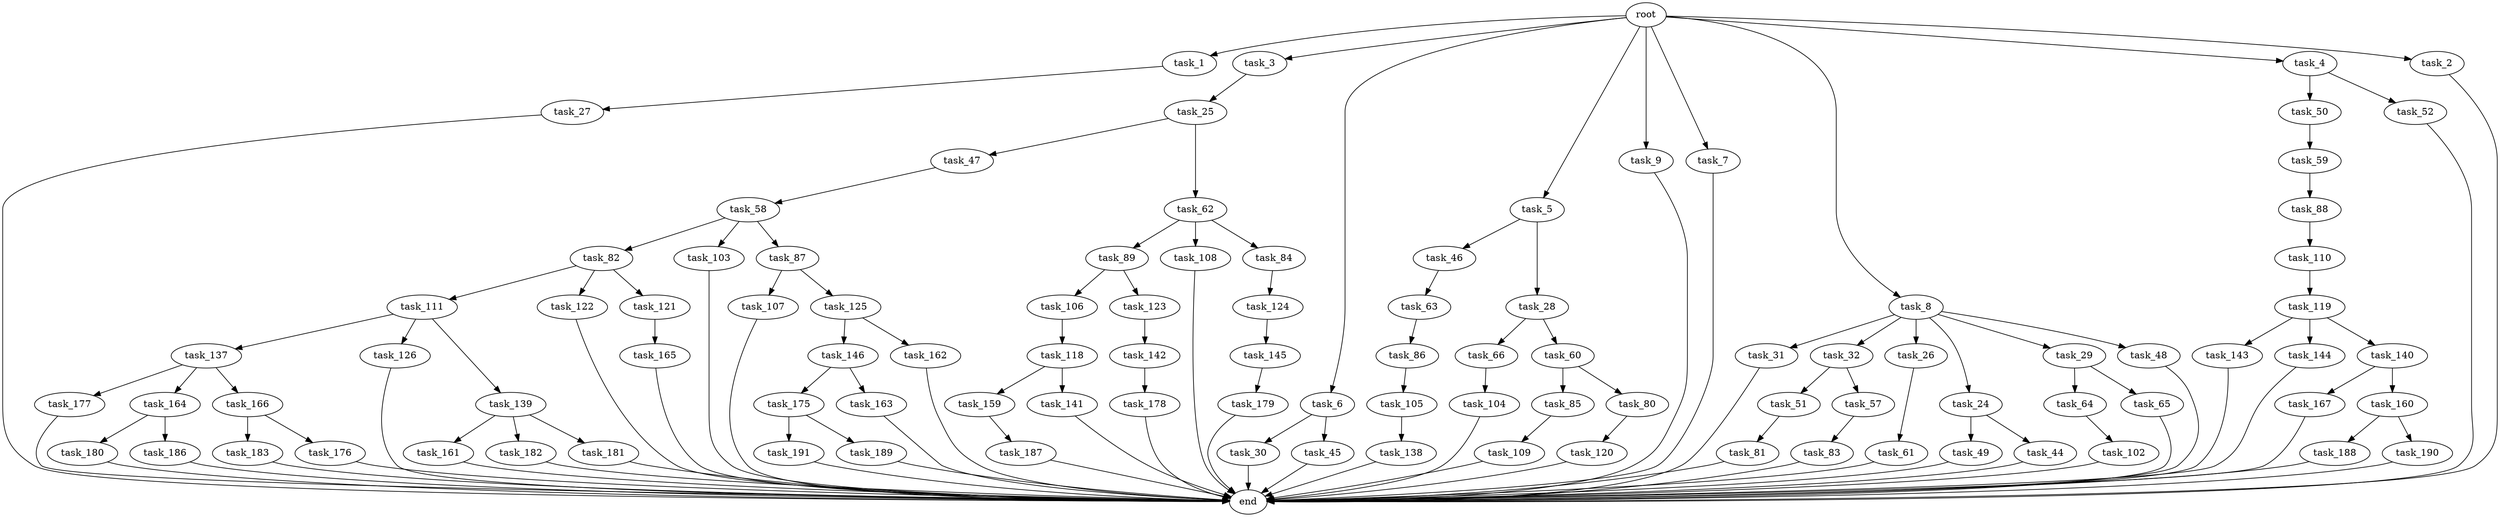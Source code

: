 digraph G {
  task_110 [size="77309411328.000000"];
  task_31 [size="309237645312.000000"];
  task_47 [size="858993459200.000000"];
  task_62 [size="858993459200.000000"];
  task_167 [size="214748364800.000000"];
  task_106 [size="695784701952.000000"];
  task_177 [size="858993459200.000000"];
  task_102 [size="34359738368.000000"];
  task_165 [size="420906795008.000000"];
  task_32 [size="309237645312.000000"];
  task_159 [size="34359738368.000000"];
  task_123 [size="695784701952.000000"];
  task_30 [size="858993459200.000000"];
  task_111 [size="420906795008.000000"];
  end [size="0.000000"];
  task_27 [size="549755813888.000000"];
  task_164 [size="858993459200.000000"];
  task_104 [size="34359738368.000000"];
  task_138 [size="309237645312.000000"];
  task_143 [size="34359738368.000000"];
  task_122 [size="420906795008.000000"];
  task_1 [size="1024.000000"];
  task_66 [size="214748364800.000000"];
  task_61 [size="137438953472.000000"];
  task_3 [size="1024.000000"];
  task_6 [size="1024.000000"];
  task_161 [size="309237645312.000000"];
  task_119 [size="214748364800.000000"];
  task_85 [size="695784701952.000000"];
  task_160 [size="214748364800.000000"];
  task_26 [size="309237645312.000000"];
  task_5 [size="1024.000000"];
  task_141 [size="34359738368.000000"];
  task_25 [size="34359738368.000000"];
  task_145 [size="77309411328.000000"];
  task_166 [size="858993459200.000000"];
  task_80 [size="695784701952.000000"];
  task_183 [size="137438953472.000000"];
  task_188 [size="214748364800.000000"];
  task_51 [size="214748364800.000000"];
  task_146 [size="420906795008.000000"];
  task_24 [size="309237645312.000000"];
  task_9 [size="1024.000000"];
  task_105 [size="858993459200.000000"];
  task_29 [size="309237645312.000000"];
  task_182 [size="309237645312.000000"];
  task_176 [size="137438953472.000000"];
  task_179 [size="420906795008.000000"];
  task_82 [size="77309411328.000000"];
  task_89 [size="695784701952.000000"];
  task_64 [size="34359738368.000000"];
  task_144 [size="34359738368.000000"];
  task_191 [size="549755813888.000000"];
  task_180 [size="695784701952.000000"];
  task_108 [size="695784701952.000000"];
  task_103 [size="77309411328.000000"];
  task_186 [size="695784701952.000000"];
  task_120 [size="695784701952.000000"];
  task_118 [size="214748364800.000000"];
  task_46 [size="420906795008.000000"];
  task_57 [size="214748364800.000000"];
  task_121 [size="420906795008.000000"];
  task_84 [size="695784701952.000000"];
  task_175 [size="77309411328.000000"];
  task_137 [size="858993459200.000000"];
  task_189 [size="549755813888.000000"];
  task_187 [size="34359738368.000000"];
  task_107 [size="309237645312.000000"];
  task_88 [size="858993459200.000000"];
  root [size="0.000000"];
  task_60 [size="214748364800.000000"];
  task_83 [size="77309411328.000000"];
  task_126 [size="858993459200.000000"];
  task_7 [size="1024.000000"];
  task_48 [size="309237645312.000000"];
  task_45 [size="858993459200.000000"];
  task_81 [size="34359738368.000000"];
  task_50 [size="549755813888.000000"];
  task_28 [size="420906795008.000000"];
  task_58 [size="549755813888.000000"];
  task_49 [size="77309411328.000000"];
  task_125 [size="309237645312.000000"];
  task_124 [size="137438953472.000000"];
  task_59 [size="309237645312.000000"];
  task_8 [size="1024.000000"];
  task_139 [size="858993459200.000000"];
  task_44 [size="77309411328.000000"];
  task_163 [size="77309411328.000000"];
  task_142 [size="214748364800.000000"];
  task_181 [size="309237645312.000000"];
  task_87 [size="77309411328.000000"];
  task_52 [size="549755813888.000000"];
  task_140 [size="34359738368.000000"];
  task_4 [size="1024.000000"];
  task_63 [size="695784701952.000000"];
  task_190 [size="214748364800.000000"];
  task_109 [size="549755813888.000000"];
  task_86 [size="858993459200.000000"];
  task_2 [size="1024.000000"];
  task_178 [size="695784701952.000000"];
  task_162 [size="420906795008.000000"];
  task_65 [size="34359738368.000000"];

  task_110 -> task_119 [size="209715200.000000"];
  task_31 -> end [size="1.000000"];
  task_47 -> task_58 [size="536870912.000000"];
  task_62 -> task_89 [size="679477248.000000"];
  task_62 -> task_84 [size="679477248.000000"];
  task_62 -> task_108 [size="679477248.000000"];
  task_167 -> end [size="1.000000"];
  task_106 -> task_118 [size="209715200.000000"];
  task_177 -> end [size="1.000000"];
  task_102 -> end [size="1.000000"];
  task_165 -> end [size="1.000000"];
  task_32 -> task_51 [size="209715200.000000"];
  task_32 -> task_57 [size="209715200.000000"];
  task_159 -> task_187 [size="33554432.000000"];
  task_123 -> task_142 [size="209715200.000000"];
  task_30 -> end [size="1.000000"];
  task_111 -> task_137 [size="838860800.000000"];
  task_111 -> task_126 [size="838860800.000000"];
  task_111 -> task_139 [size="838860800.000000"];
  task_27 -> end [size="1.000000"];
  task_164 -> task_180 [size="679477248.000000"];
  task_164 -> task_186 [size="679477248.000000"];
  task_104 -> end [size="1.000000"];
  task_138 -> end [size="1.000000"];
  task_143 -> end [size="1.000000"];
  task_122 -> end [size="1.000000"];
  task_1 -> task_27 [size="536870912.000000"];
  task_66 -> task_104 [size="33554432.000000"];
  task_61 -> end [size="1.000000"];
  task_3 -> task_25 [size="33554432.000000"];
  task_6 -> task_30 [size="838860800.000000"];
  task_6 -> task_45 [size="838860800.000000"];
  task_161 -> end [size="1.000000"];
  task_119 -> task_143 [size="33554432.000000"];
  task_119 -> task_140 [size="33554432.000000"];
  task_119 -> task_144 [size="33554432.000000"];
  task_85 -> task_109 [size="536870912.000000"];
  task_160 -> task_190 [size="209715200.000000"];
  task_160 -> task_188 [size="209715200.000000"];
  task_26 -> task_61 [size="134217728.000000"];
  task_5 -> task_46 [size="411041792.000000"];
  task_5 -> task_28 [size="411041792.000000"];
  task_141 -> end [size="1.000000"];
  task_25 -> task_62 [size="838860800.000000"];
  task_25 -> task_47 [size="838860800.000000"];
  task_145 -> task_179 [size="411041792.000000"];
  task_166 -> task_176 [size="134217728.000000"];
  task_166 -> task_183 [size="134217728.000000"];
  task_80 -> task_120 [size="679477248.000000"];
  task_183 -> end [size="1.000000"];
  task_188 -> end [size="1.000000"];
  task_51 -> task_81 [size="33554432.000000"];
  task_146 -> task_163 [size="75497472.000000"];
  task_146 -> task_175 [size="75497472.000000"];
  task_24 -> task_44 [size="75497472.000000"];
  task_24 -> task_49 [size="75497472.000000"];
  task_9 -> end [size="1.000000"];
  task_105 -> task_138 [size="301989888.000000"];
  task_29 -> task_64 [size="33554432.000000"];
  task_29 -> task_65 [size="33554432.000000"];
  task_182 -> end [size="1.000000"];
  task_176 -> end [size="1.000000"];
  task_179 -> end [size="1.000000"];
  task_82 -> task_121 [size="411041792.000000"];
  task_82 -> task_111 [size="411041792.000000"];
  task_82 -> task_122 [size="411041792.000000"];
  task_89 -> task_106 [size="679477248.000000"];
  task_89 -> task_123 [size="679477248.000000"];
  task_64 -> task_102 [size="33554432.000000"];
  task_144 -> end [size="1.000000"];
  task_191 -> end [size="1.000000"];
  task_180 -> end [size="1.000000"];
  task_108 -> end [size="1.000000"];
  task_103 -> end [size="1.000000"];
  task_186 -> end [size="1.000000"];
  task_120 -> end [size="1.000000"];
  task_118 -> task_141 [size="33554432.000000"];
  task_118 -> task_159 [size="33554432.000000"];
  task_46 -> task_63 [size="679477248.000000"];
  task_57 -> task_83 [size="75497472.000000"];
  task_121 -> task_165 [size="411041792.000000"];
  task_84 -> task_124 [size="134217728.000000"];
  task_175 -> task_189 [size="536870912.000000"];
  task_175 -> task_191 [size="536870912.000000"];
  task_137 -> task_166 [size="838860800.000000"];
  task_137 -> task_177 [size="838860800.000000"];
  task_137 -> task_164 [size="838860800.000000"];
  task_189 -> end [size="1.000000"];
  task_187 -> end [size="1.000000"];
  task_107 -> end [size="1.000000"];
  task_88 -> task_110 [size="75497472.000000"];
  root -> task_9 [size="1.000000"];
  root -> task_5 [size="1.000000"];
  root -> task_7 [size="1.000000"];
  root -> task_2 [size="1.000000"];
  root -> task_1 [size="1.000000"];
  root -> task_8 [size="1.000000"];
  root -> task_4 [size="1.000000"];
  root -> task_3 [size="1.000000"];
  root -> task_6 [size="1.000000"];
  task_60 -> task_85 [size="679477248.000000"];
  task_60 -> task_80 [size="679477248.000000"];
  task_83 -> end [size="1.000000"];
  task_126 -> end [size="1.000000"];
  task_7 -> end [size="1.000000"];
  task_48 -> end [size="1.000000"];
  task_45 -> end [size="1.000000"];
  task_81 -> end [size="1.000000"];
  task_50 -> task_59 [size="301989888.000000"];
  task_28 -> task_66 [size="209715200.000000"];
  task_28 -> task_60 [size="209715200.000000"];
  task_58 -> task_103 [size="75497472.000000"];
  task_58 -> task_82 [size="75497472.000000"];
  task_58 -> task_87 [size="75497472.000000"];
  task_49 -> end [size="1.000000"];
  task_125 -> task_162 [size="411041792.000000"];
  task_125 -> task_146 [size="411041792.000000"];
  task_124 -> task_145 [size="75497472.000000"];
  task_59 -> task_88 [size="838860800.000000"];
  task_8 -> task_24 [size="301989888.000000"];
  task_8 -> task_31 [size="301989888.000000"];
  task_8 -> task_29 [size="301989888.000000"];
  task_8 -> task_48 [size="301989888.000000"];
  task_8 -> task_26 [size="301989888.000000"];
  task_8 -> task_32 [size="301989888.000000"];
  task_139 -> task_182 [size="301989888.000000"];
  task_139 -> task_161 [size="301989888.000000"];
  task_139 -> task_181 [size="301989888.000000"];
  task_44 -> end [size="1.000000"];
  task_163 -> end [size="1.000000"];
  task_142 -> task_178 [size="679477248.000000"];
  task_181 -> end [size="1.000000"];
  task_87 -> task_107 [size="301989888.000000"];
  task_87 -> task_125 [size="301989888.000000"];
  task_52 -> end [size="1.000000"];
  task_140 -> task_160 [size="209715200.000000"];
  task_140 -> task_167 [size="209715200.000000"];
  task_4 -> task_50 [size="536870912.000000"];
  task_4 -> task_52 [size="536870912.000000"];
  task_63 -> task_86 [size="838860800.000000"];
  task_190 -> end [size="1.000000"];
  task_109 -> end [size="1.000000"];
  task_86 -> task_105 [size="838860800.000000"];
  task_2 -> end [size="1.000000"];
  task_178 -> end [size="1.000000"];
  task_162 -> end [size="1.000000"];
  task_65 -> end [size="1.000000"];
}
